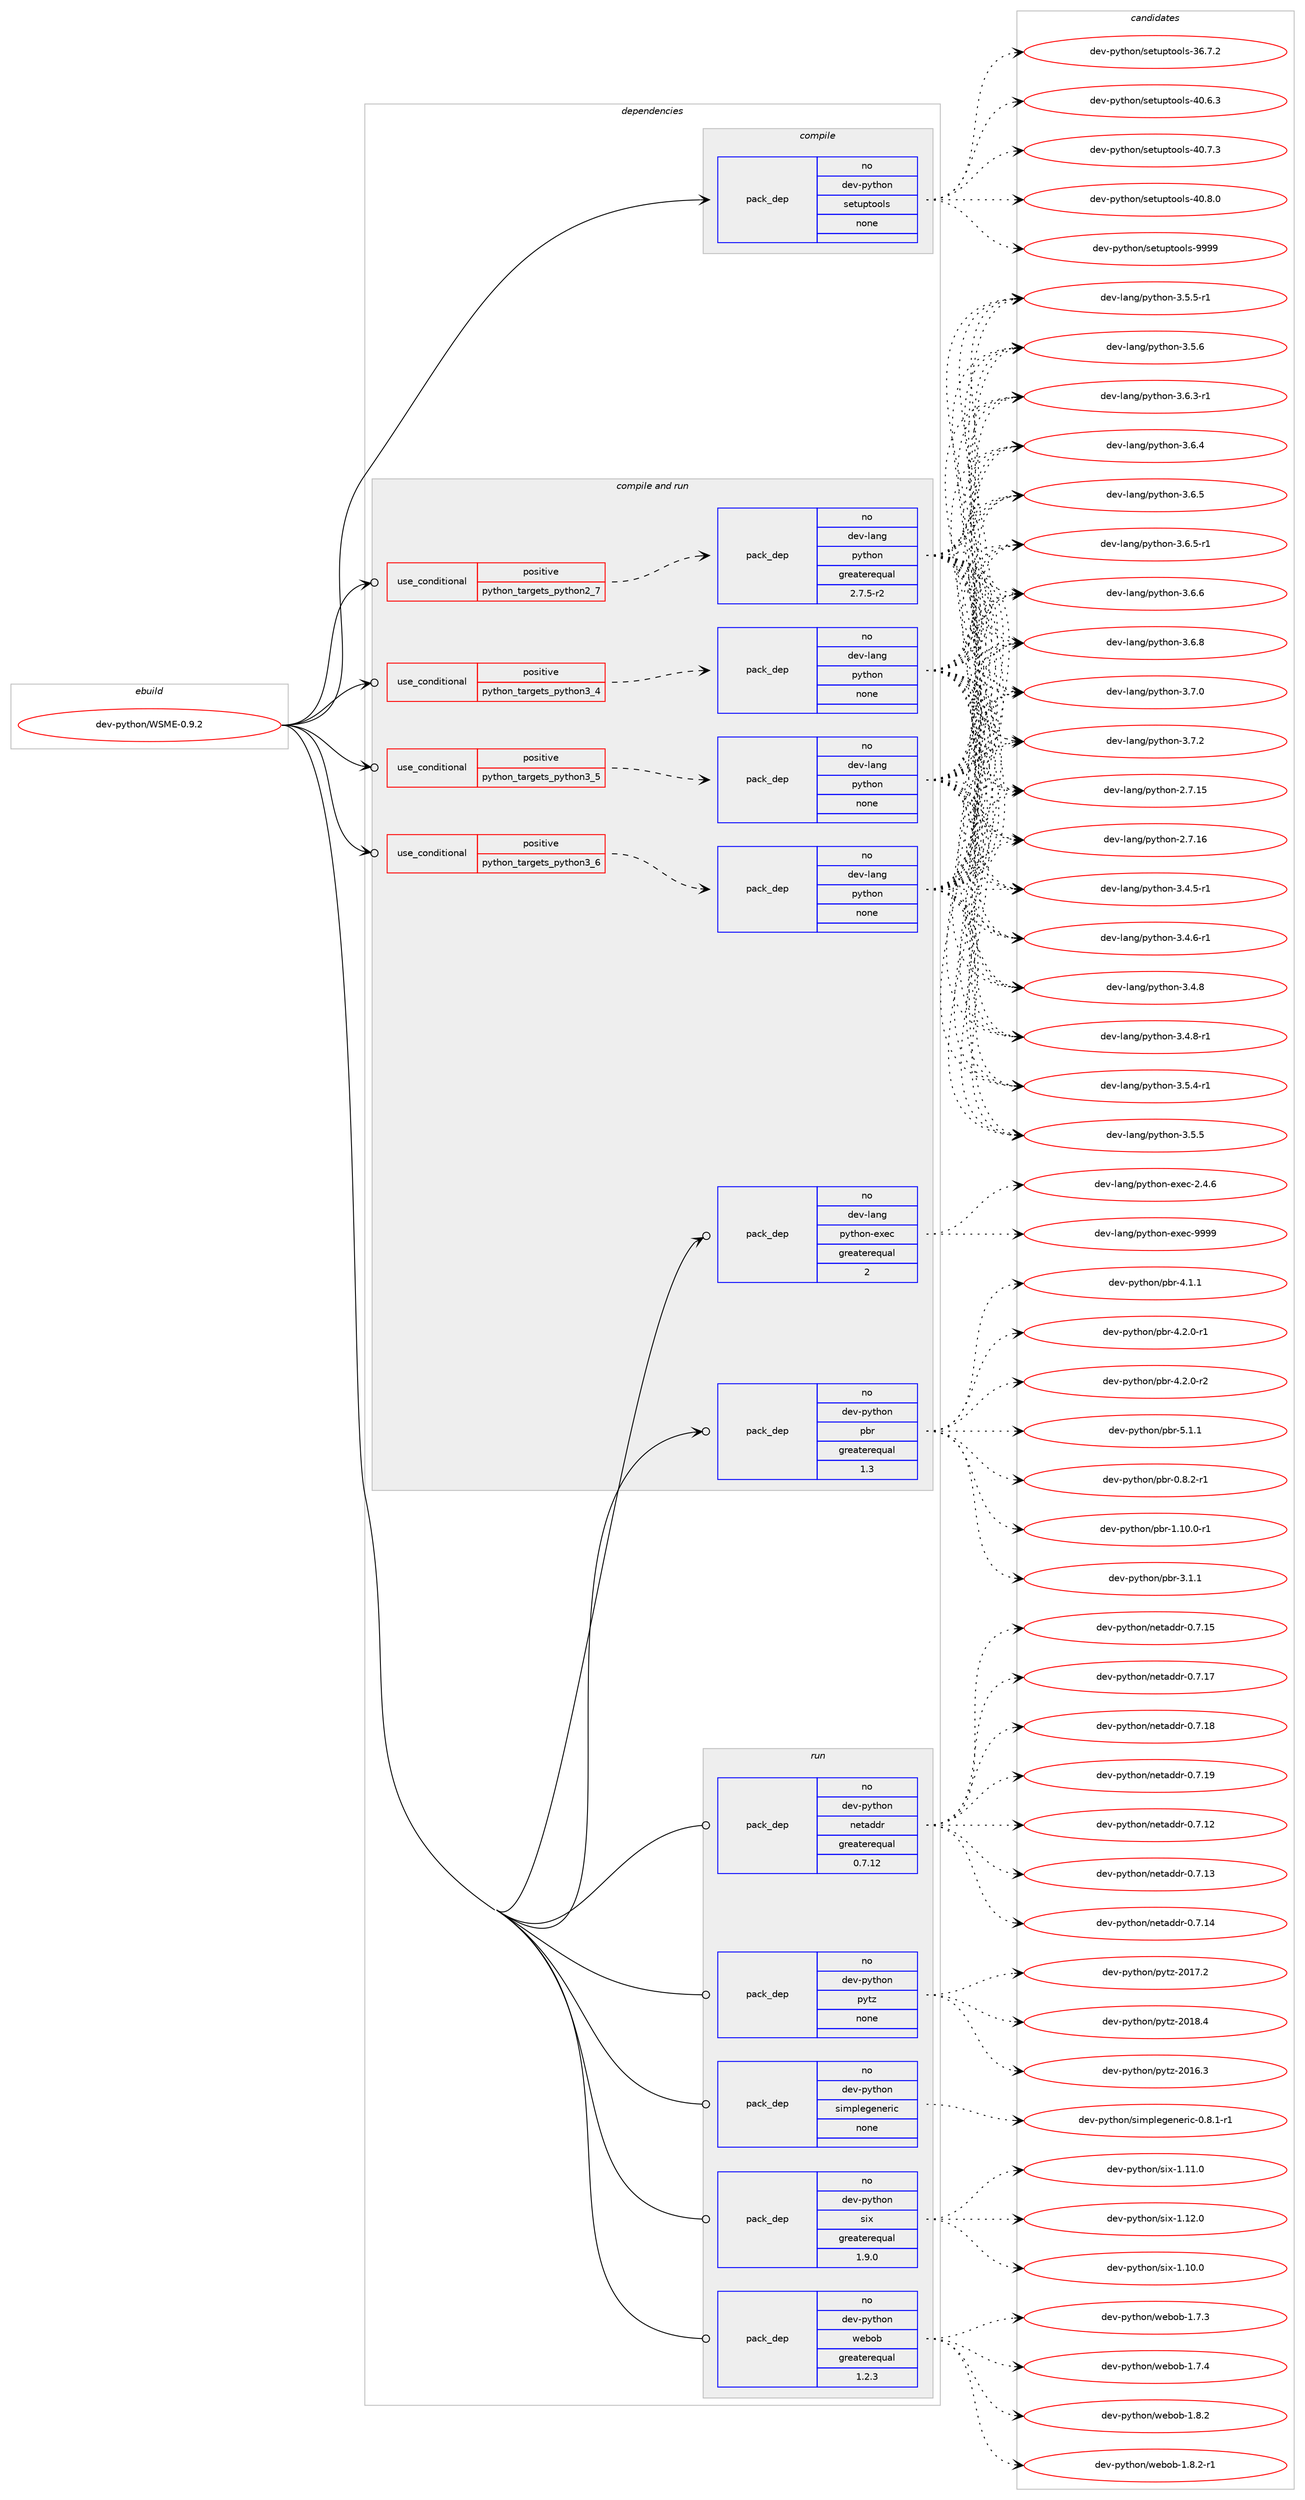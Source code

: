 digraph prolog {

# *************
# Graph options
# *************

newrank=true;
concentrate=true;
compound=true;
graph [rankdir=LR,fontname=Helvetica,fontsize=10,ranksep=1.5];#, ranksep=2.5, nodesep=0.2];
edge  [arrowhead=vee];
node  [fontname=Helvetica,fontsize=10];

# **********
# The ebuild
# **********

subgraph cluster_leftcol {
color=gray;
rank=same;
label=<<i>ebuild</i>>;
id [label="dev-python/WSME-0.9.2", color=red, width=4, href="../dev-python/WSME-0.9.2.svg"];
}

# ****************
# The dependencies
# ****************

subgraph cluster_midcol {
color=gray;
label=<<i>dependencies</i>>;
subgraph cluster_compile {
fillcolor="#eeeeee";
style=filled;
label=<<i>compile</i>>;
subgraph pack1003779 {
dependency1397570 [label=<<TABLE BORDER="0" CELLBORDER="1" CELLSPACING="0" CELLPADDING="4" WIDTH="220"><TR><TD ROWSPAN="6" CELLPADDING="30">pack_dep</TD></TR><TR><TD WIDTH="110">no</TD></TR><TR><TD>dev-python</TD></TR><TR><TD>setuptools</TD></TR><TR><TD>none</TD></TR><TR><TD></TD></TR></TABLE>>, shape=none, color=blue];
}
id:e -> dependency1397570:w [weight=20,style="solid",arrowhead="vee"];
}
subgraph cluster_compileandrun {
fillcolor="#eeeeee";
style=filled;
label=<<i>compile and run</i>>;
subgraph cond370566 {
dependency1397571 [label=<<TABLE BORDER="0" CELLBORDER="1" CELLSPACING="0" CELLPADDING="4"><TR><TD ROWSPAN="3" CELLPADDING="10">use_conditional</TD></TR><TR><TD>positive</TD></TR><TR><TD>python_targets_python2_7</TD></TR></TABLE>>, shape=none, color=red];
subgraph pack1003780 {
dependency1397572 [label=<<TABLE BORDER="0" CELLBORDER="1" CELLSPACING="0" CELLPADDING="4" WIDTH="220"><TR><TD ROWSPAN="6" CELLPADDING="30">pack_dep</TD></TR><TR><TD WIDTH="110">no</TD></TR><TR><TD>dev-lang</TD></TR><TR><TD>python</TD></TR><TR><TD>greaterequal</TD></TR><TR><TD>2.7.5-r2</TD></TR></TABLE>>, shape=none, color=blue];
}
dependency1397571:e -> dependency1397572:w [weight=20,style="dashed",arrowhead="vee"];
}
id:e -> dependency1397571:w [weight=20,style="solid",arrowhead="odotvee"];
subgraph cond370567 {
dependency1397573 [label=<<TABLE BORDER="0" CELLBORDER="1" CELLSPACING="0" CELLPADDING="4"><TR><TD ROWSPAN="3" CELLPADDING="10">use_conditional</TD></TR><TR><TD>positive</TD></TR><TR><TD>python_targets_python3_4</TD></TR></TABLE>>, shape=none, color=red];
subgraph pack1003781 {
dependency1397574 [label=<<TABLE BORDER="0" CELLBORDER="1" CELLSPACING="0" CELLPADDING="4" WIDTH="220"><TR><TD ROWSPAN="6" CELLPADDING="30">pack_dep</TD></TR><TR><TD WIDTH="110">no</TD></TR><TR><TD>dev-lang</TD></TR><TR><TD>python</TD></TR><TR><TD>none</TD></TR><TR><TD></TD></TR></TABLE>>, shape=none, color=blue];
}
dependency1397573:e -> dependency1397574:w [weight=20,style="dashed",arrowhead="vee"];
}
id:e -> dependency1397573:w [weight=20,style="solid",arrowhead="odotvee"];
subgraph cond370568 {
dependency1397575 [label=<<TABLE BORDER="0" CELLBORDER="1" CELLSPACING="0" CELLPADDING="4"><TR><TD ROWSPAN="3" CELLPADDING="10">use_conditional</TD></TR><TR><TD>positive</TD></TR><TR><TD>python_targets_python3_5</TD></TR></TABLE>>, shape=none, color=red];
subgraph pack1003782 {
dependency1397576 [label=<<TABLE BORDER="0" CELLBORDER="1" CELLSPACING="0" CELLPADDING="4" WIDTH="220"><TR><TD ROWSPAN="6" CELLPADDING="30">pack_dep</TD></TR><TR><TD WIDTH="110">no</TD></TR><TR><TD>dev-lang</TD></TR><TR><TD>python</TD></TR><TR><TD>none</TD></TR><TR><TD></TD></TR></TABLE>>, shape=none, color=blue];
}
dependency1397575:e -> dependency1397576:w [weight=20,style="dashed",arrowhead="vee"];
}
id:e -> dependency1397575:w [weight=20,style="solid",arrowhead="odotvee"];
subgraph cond370569 {
dependency1397577 [label=<<TABLE BORDER="0" CELLBORDER="1" CELLSPACING="0" CELLPADDING="4"><TR><TD ROWSPAN="3" CELLPADDING="10">use_conditional</TD></TR><TR><TD>positive</TD></TR><TR><TD>python_targets_python3_6</TD></TR></TABLE>>, shape=none, color=red];
subgraph pack1003783 {
dependency1397578 [label=<<TABLE BORDER="0" CELLBORDER="1" CELLSPACING="0" CELLPADDING="4" WIDTH="220"><TR><TD ROWSPAN="6" CELLPADDING="30">pack_dep</TD></TR><TR><TD WIDTH="110">no</TD></TR><TR><TD>dev-lang</TD></TR><TR><TD>python</TD></TR><TR><TD>none</TD></TR><TR><TD></TD></TR></TABLE>>, shape=none, color=blue];
}
dependency1397577:e -> dependency1397578:w [weight=20,style="dashed",arrowhead="vee"];
}
id:e -> dependency1397577:w [weight=20,style="solid",arrowhead="odotvee"];
subgraph pack1003784 {
dependency1397579 [label=<<TABLE BORDER="0" CELLBORDER="1" CELLSPACING="0" CELLPADDING="4" WIDTH="220"><TR><TD ROWSPAN="6" CELLPADDING="30">pack_dep</TD></TR><TR><TD WIDTH="110">no</TD></TR><TR><TD>dev-lang</TD></TR><TR><TD>python-exec</TD></TR><TR><TD>greaterequal</TD></TR><TR><TD>2</TD></TR></TABLE>>, shape=none, color=blue];
}
id:e -> dependency1397579:w [weight=20,style="solid",arrowhead="odotvee"];
subgraph pack1003785 {
dependency1397580 [label=<<TABLE BORDER="0" CELLBORDER="1" CELLSPACING="0" CELLPADDING="4" WIDTH="220"><TR><TD ROWSPAN="6" CELLPADDING="30">pack_dep</TD></TR><TR><TD WIDTH="110">no</TD></TR><TR><TD>dev-python</TD></TR><TR><TD>pbr</TD></TR><TR><TD>greaterequal</TD></TR><TR><TD>1.3</TD></TR></TABLE>>, shape=none, color=blue];
}
id:e -> dependency1397580:w [weight=20,style="solid",arrowhead="odotvee"];
}
subgraph cluster_run {
fillcolor="#eeeeee";
style=filled;
label=<<i>run</i>>;
subgraph pack1003786 {
dependency1397581 [label=<<TABLE BORDER="0" CELLBORDER="1" CELLSPACING="0" CELLPADDING="4" WIDTH="220"><TR><TD ROWSPAN="6" CELLPADDING="30">pack_dep</TD></TR><TR><TD WIDTH="110">no</TD></TR><TR><TD>dev-python</TD></TR><TR><TD>netaddr</TD></TR><TR><TD>greaterequal</TD></TR><TR><TD>0.7.12</TD></TR></TABLE>>, shape=none, color=blue];
}
id:e -> dependency1397581:w [weight=20,style="solid",arrowhead="odot"];
subgraph pack1003787 {
dependency1397582 [label=<<TABLE BORDER="0" CELLBORDER="1" CELLSPACING="0" CELLPADDING="4" WIDTH="220"><TR><TD ROWSPAN="6" CELLPADDING="30">pack_dep</TD></TR><TR><TD WIDTH="110">no</TD></TR><TR><TD>dev-python</TD></TR><TR><TD>pytz</TD></TR><TR><TD>none</TD></TR><TR><TD></TD></TR></TABLE>>, shape=none, color=blue];
}
id:e -> dependency1397582:w [weight=20,style="solid",arrowhead="odot"];
subgraph pack1003788 {
dependency1397583 [label=<<TABLE BORDER="0" CELLBORDER="1" CELLSPACING="0" CELLPADDING="4" WIDTH="220"><TR><TD ROWSPAN="6" CELLPADDING="30">pack_dep</TD></TR><TR><TD WIDTH="110">no</TD></TR><TR><TD>dev-python</TD></TR><TR><TD>simplegeneric</TD></TR><TR><TD>none</TD></TR><TR><TD></TD></TR></TABLE>>, shape=none, color=blue];
}
id:e -> dependency1397583:w [weight=20,style="solid",arrowhead="odot"];
subgraph pack1003789 {
dependency1397584 [label=<<TABLE BORDER="0" CELLBORDER="1" CELLSPACING="0" CELLPADDING="4" WIDTH="220"><TR><TD ROWSPAN="6" CELLPADDING="30">pack_dep</TD></TR><TR><TD WIDTH="110">no</TD></TR><TR><TD>dev-python</TD></TR><TR><TD>six</TD></TR><TR><TD>greaterequal</TD></TR><TR><TD>1.9.0</TD></TR></TABLE>>, shape=none, color=blue];
}
id:e -> dependency1397584:w [weight=20,style="solid",arrowhead="odot"];
subgraph pack1003790 {
dependency1397585 [label=<<TABLE BORDER="0" CELLBORDER="1" CELLSPACING="0" CELLPADDING="4" WIDTH="220"><TR><TD ROWSPAN="6" CELLPADDING="30">pack_dep</TD></TR><TR><TD WIDTH="110">no</TD></TR><TR><TD>dev-python</TD></TR><TR><TD>webob</TD></TR><TR><TD>greaterequal</TD></TR><TR><TD>1.2.3</TD></TR></TABLE>>, shape=none, color=blue];
}
id:e -> dependency1397585:w [weight=20,style="solid",arrowhead="odot"];
}
}

# **************
# The candidates
# **************

subgraph cluster_choices {
rank=same;
color=gray;
label=<<i>candidates</i>>;

subgraph choice1003779 {
color=black;
nodesep=1;
choice100101118451121211161041111104711510111611711211611111110811545515446554650 [label="dev-python/setuptools-36.7.2", color=red, width=4,href="../dev-python/setuptools-36.7.2.svg"];
choice100101118451121211161041111104711510111611711211611111110811545524846544651 [label="dev-python/setuptools-40.6.3", color=red, width=4,href="../dev-python/setuptools-40.6.3.svg"];
choice100101118451121211161041111104711510111611711211611111110811545524846554651 [label="dev-python/setuptools-40.7.3", color=red, width=4,href="../dev-python/setuptools-40.7.3.svg"];
choice100101118451121211161041111104711510111611711211611111110811545524846564648 [label="dev-python/setuptools-40.8.0", color=red, width=4,href="../dev-python/setuptools-40.8.0.svg"];
choice10010111845112121116104111110471151011161171121161111111081154557575757 [label="dev-python/setuptools-9999", color=red, width=4,href="../dev-python/setuptools-9999.svg"];
dependency1397570:e -> choice100101118451121211161041111104711510111611711211611111110811545515446554650:w [style=dotted,weight="100"];
dependency1397570:e -> choice100101118451121211161041111104711510111611711211611111110811545524846544651:w [style=dotted,weight="100"];
dependency1397570:e -> choice100101118451121211161041111104711510111611711211611111110811545524846554651:w [style=dotted,weight="100"];
dependency1397570:e -> choice100101118451121211161041111104711510111611711211611111110811545524846564648:w [style=dotted,weight="100"];
dependency1397570:e -> choice10010111845112121116104111110471151011161171121161111111081154557575757:w [style=dotted,weight="100"];
}
subgraph choice1003780 {
color=black;
nodesep=1;
choice10010111845108971101034711212111610411111045504655464953 [label="dev-lang/python-2.7.15", color=red, width=4,href="../dev-lang/python-2.7.15.svg"];
choice10010111845108971101034711212111610411111045504655464954 [label="dev-lang/python-2.7.16", color=red, width=4,href="../dev-lang/python-2.7.16.svg"];
choice1001011184510897110103471121211161041111104551465246534511449 [label="dev-lang/python-3.4.5-r1", color=red, width=4,href="../dev-lang/python-3.4.5-r1.svg"];
choice1001011184510897110103471121211161041111104551465246544511449 [label="dev-lang/python-3.4.6-r1", color=red, width=4,href="../dev-lang/python-3.4.6-r1.svg"];
choice100101118451089711010347112121116104111110455146524656 [label="dev-lang/python-3.4.8", color=red, width=4,href="../dev-lang/python-3.4.8.svg"];
choice1001011184510897110103471121211161041111104551465246564511449 [label="dev-lang/python-3.4.8-r1", color=red, width=4,href="../dev-lang/python-3.4.8-r1.svg"];
choice1001011184510897110103471121211161041111104551465346524511449 [label="dev-lang/python-3.5.4-r1", color=red, width=4,href="../dev-lang/python-3.5.4-r1.svg"];
choice100101118451089711010347112121116104111110455146534653 [label="dev-lang/python-3.5.5", color=red, width=4,href="../dev-lang/python-3.5.5.svg"];
choice1001011184510897110103471121211161041111104551465346534511449 [label="dev-lang/python-3.5.5-r1", color=red, width=4,href="../dev-lang/python-3.5.5-r1.svg"];
choice100101118451089711010347112121116104111110455146534654 [label="dev-lang/python-3.5.6", color=red, width=4,href="../dev-lang/python-3.5.6.svg"];
choice1001011184510897110103471121211161041111104551465446514511449 [label="dev-lang/python-3.6.3-r1", color=red, width=4,href="../dev-lang/python-3.6.3-r1.svg"];
choice100101118451089711010347112121116104111110455146544652 [label="dev-lang/python-3.6.4", color=red, width=4,href="../dev-lang/python-3.6.4.svg"];
choice100101118451089711010347112121116104111110455146544653 [label="dev-lang/python-3.6.5", color=red, width=4,href="../dev-lang/python-3.6.5.svg"];
choice1001011184510897110103471121211161041111104551465446534511449 [label="dev-lang/python-3.6.5-r1", color=red, width=4,href="../dev-lang/python-3.6.5-r1.svg"];
choice100101118451089711010347112121116104111110455146544654 [label="dev-lang/python-3.6.6", color=red, width=4,href="../dev-lang/python-3.6.6.svg"];
choice100101118451089711010347112121116104111110455146544656 [label="dev-lang/python-3.6.8", color=red, width=4,href="../dev-lang/python-3.6.8.svg"];
choice100101118451089711010347112121116104111110455146554648 [label="dev-lang/python-3.7.0", color=red, width=4,href="../dev-lang/python-3.7.0.svg"];
choice100101118451089711010347112121116104111110455146554650 [label="dev-lang/python-3.7.2", color=red, width=4,href="../dev-lang/python-3.7.2.svg"];
dependency1397572:e -> choice10010111845108971101034711212111610411111045504655464953:w [style=dotted,weight="100"];
dependency1397572:e -> choice10010111845108971101034711212111610411111045504655464954:w [style=dotted,weight="100"];
dependency1397572:e -> choice1001011184510897110103471121211161041111104551465246534511449:w [style=dotted,weight="100"];
dependency1397572:e -> choice1001011184510897110103471121211161041111104551465246544511449:w [style=dotted,weight="100"];
dependency1397572:e -> choice100101118451089711010347112121116104111110455146524656:w [style=dotted,weight="100"];
dependency1397572:e -> choice1001011184510897110103471121211161041111104551465246564511449:w [style=dotted,weight="100"];
dependency1397572:e -> choice1001011184510897110103471121211161041111104551465346524511449:w [style=dotted,weight="100"];
dependency1397572:e -> choice100101118451089711010347112121116104111110455146534653:w [style=dotted,weight="100"];
dependency1397572:e -> choice1001011184510897110103471121211161041111104551465346534511449:w [style=dotted,weight="100"];
dependency1397572:e -> choice100101118451089711010347112121116104111110455146534654:w [style=dotted,weight="100"];
dependency1397572:e -> choice1001011184510897110103471121211161041111104551465446514511449:w [style=dotted,weight="100"];
dependency1397572:e -> choice100101118451089711010347112121116104111110455146544652:w [style=dotted,weight="100"];
dependency1397572:e -> choice100101118451089711010347112121116104111110455146544653:w [style=dotted,weight="100"];
dependency1397572:e -> choice1001011184510897110103471121211161041111104551465446534511449:w [style=dotted,weight="100"];
dependency1397572:e -> choice100101118451089711010347112121116104111110455146544654:w [style=dotted,weight="100"];
dependency1397572:e -> choice100101118451089711010347112121116104111110455146544656:w [style=dotted,weight="100"];
dependency1397572:e -> choice100101118451089711010347112121116104111110455146554648:w [style=dotted,weight="100"];
dependency1397572:e -> choice100101118451089711010347112121116104111110455146554650:w [style=dotted,weight="100"];
}
subgraph choice1003781 {
color=black;
nodesep=1;
choice10010111845108971101034711212111610411111045504655464953 [label="dev-lang/python-2.7.15", color=red, width=4,href="../dev-lang/python-2.7.15.svg"];
choice10010111845108971101034711212111610411111045504655464954 [label="dev-lang/python-2.7.16", color=red, width=4,href="../dev-lang/python-2.7.16.svg"];
choice1001011184510897110103471121211161041111104551465246534511449 [label="dev-lang/python-3.4.5-r1", color=red, width=4,href="../dev-lang/python-3.4.5-r1.svg"];
choice1001011184510897110103471121211161041111104551465246544511449 [label="dev-lang/python-3.4.6-r1", color=red, width=4,href="../dev-lang/python-3.4.6-r1.svg"];
choice100101118451089711010347112121116104111110455146524656 [label="dev-lang/python-3.4.8", color=red, width=4,href="../dev-lang/python-3.4.8.svg"];
choice1001011184510897110103471121211161041111104551465246564511449 [label="dev-lang/python-3.4.8-r1", color=red, width=4,href="../dev-lang/python-3.4.8-r1.svg"];
choice1001011184510897110103471121211161041111104551465346524511449 [label="dev-lang/python-3.5.4-r1", color=red, width=4,href="../dev-lang/python-3.5.4-r1.svg"];
choice100101118451089711010347112121116104111110455146534653 [label="dev-lang/python-3.5.5", color=red, width=4,href="../dev-lang/python-3.5.5.svg"];
choice1001011184510897110103471121211161041111104551465346534511449 [label="dev-lang/python-3.5.5-r1", color=red, width=4,href="../dev-lang/python-3.5.5-r1.svg"];
choice100101118451089711010347112121116104111110455146534654 [label="dev-lang/python-3.5.6", color=red, width=4,href="../dev-lang/python-3.5.6.svg"];
choice1001011184510897110103471121211161041111104551465446514511449 [label="dev-lang/python-3.6.3-r1", color=red, width=4,href="../dev-lang/python-3.6.3-r1.svg"];
choice100101118451089711010347112121116104111110455146544652 [label="dev-lang/python-3.6.4", color=red, width=4,href="../dev-lang/python-3.6.4.svg"];
choice100101118451089711010347112121116104111110455146544653 [label="dev-lang/python-3.6.5", color=red, width=4,href="../dev-lang/python-3.6.5.svg"];
choice1001011184510897110103471121211161041111104551465446534511449 [label="dev-lang/python-3.6.5-r1", color=red, width=4,href="../dev-lang/python-3.6.5-r1.svg"];
choice100101118451089711010347112121116104111110455146544654 [label="dev-lang/python-3.6.6", color=red, width=4,href="../dev-lang/python-3.6.6.svg"];
choice100101118451089711010347112121116104111110455146544656 [label="dev-lang/python-3.6.8", color=red, width=4,href="../dev-lang/python-3.6.8.svg"];
choice100101118451089711010347112121116104111110455146554648 [label="dev-lang/python-3.7.0", color=red, width=4,href="../dev-lang/python-3.7.0.svg"];
choice100101118451089711010347112121116104111110455146554650 [label="dev-lang/python-3.7.2", color=red, width=4,href="../dev-lang/python-3.7.2.svg"];
dependency1397574:e -> choice10010111845108971101034711212111610411111045504655464953:w [style=dotted,weight="100"];
dependency1397574:e -> choice10010111845108971101034711212111610411111045504655464954:w [style=dotted,weight="100"];
dependency1397574:e -> choice1001011184510897110103471121211161041111104551465246534511449:w [style=dotted,weight="100"];
dependency1397574:e -> choice1001011184510897110103471121211161041111104551465246544511449:w [style=dotted,weight="100"];
dependency1397574:e -> choice100101118451089711010347112121116104111110455146524656:w [style=dotted,weight="100"];
dependency1397574:e -> choice1001011184510897110103471121211161041111104551465246564511449:w [style=dotted,weight="100"];
dependency1397574:e -> choice1001011184510897110103471121211161041111104551465346524511449:w [style=dotted,weight="100"];
dependency1397574:e -> choice100101118451089711010347112121116104111110455146534653:w [style=dotted,weight="100"];
dependency1397574:e -> choice1001011184510897110103471121211161041111104551465346534511449:w [style=dotted,weight="100"];
dependency1397574:e -> choice100101118451089711010347112121116104111110455146534654:w [style=dotted,weight="100"];
dependency1397574:e -> choice1001011184510897110103471121211161041111104551465446514511449:w [style=dotted,weight="100"];
dependency1397574:e -> choice100101118451089711010347112121116104111110455146544652:w [style=dotted,weight="100"];
dependency1397574:e -> choice100101118451089711010347112121116104111110455146544653:w [style=dotted,weight="100"];
dependency1397574:e -> choice1001011184510897110103471121211161041111104551465446534511449:w [style=dotted,weight="100"];
dependency1397574:e -> choice100101118451089711010347112121116104111110455146544654:w [style=dotted,weight="100"];
dependency1397574:e -> choice100101118451089711010347112121116104111110455146544656:w [style=dotted,weight="100"];
dependency1397574:e -> choice100101118451089711010347112121116104111110455146554648:w [style=dotted,weight="100"];
dependency1397574:e -> choice100101118451089711010347112121116104111110455146554650:w [style=dotted,weight="100"];
}
subgraph choice1003782 {
color=black;
nodesep=1;
choice10010111845108971101034711212111610411111045504655464953 [label="dev-lang/python-2.7.15", color=red, width=4,href="../dev-lang/python-2.7.15.svg"];
choice10010111845108971101034711212111610411111045504655464954 [label="dev-lang/python-2.7.16", color=red, width=4,href="../dev-lang/python-2.7.16.svg"];
choice1001011184510897110103471121211161041111104551465246534511449 [label="dev-lang/python-3.4.5-r1", color=red, width=4,href="../dev-lang/python-3.4.5-r1.svg"];
choice1001011184510897110103471121211161041111104551465246544511449 [label="dev-lang/python-3.4.6-r1", color=red, width=4,href="../dev-lang/python-3.4.6-r1.svg"];
choice100101118451089711010347112121116104111110455146524656 [label="dev-lang/python-3.4.8", color=red, width=4,href="../dev-lang/python-3.4.8.svg"];
choice1001011184510897110103471121211161041111104551465246564511449 [label="dev-lang/python-3.4.8-r1", color=red, width=4,href="../dev-lang/python-3.4.8-r1.svg"];
choice1001011184510897110103471121211161041111104551465346524511449 [label="dev-lang/python-3.5.4-r1", color=red, width=4,href="../dev-lang/python-3.5.4-r1.svg"];
choice100101118451089711010347112121116104111110455146534653 [label="dev-lang/python-3.5.5", color=red, width=4,href="../dev-lang/python-3.5.5.svg"];
choice1001011184510897110103471121211161041111104551465346534511449 [label="dev-lang/python-3.5.5-r1", color=red, width=4,href="../dev-lang/python-3.5.5-r1.svg"];
choice100101118451089711010347112121116104111110455146534654 [label="dev-lang/python-3.5.6", color=red, width=4,href="../dev-lang/python-3.5.6.svg"];
choice1001011184510897110103471121211161041111104551465446514511449 [label="dev-lang/python-3.6.3-r1", color=red, width=4,href="../dev-lang/python-3.6.3-r1.svg"];
choice100101118451089711010347112121116104111110455146544652 [label="dev-lang/python-3.6.4", color=red, width=4,href="../dev-lang/python-3.6.4.svg"];
choice100101118451089711010347112121116104111110455146544653 [label="dev-lang/python-3.6.5", color=red, width=4,href="../dev-lang/python-3.6.5.svg"];
choice1001011184510897110103471121211161041111104551465446534511449 [label="dev-lang/python-3.6.5-r1", color=red, width=4,href="../dev-lang/python-3.6.5-r1.svg"];
choice100101118451089711010347112121116104111110455146544654 [label="dev-lang/python-3.6.6", color=red, width=4,href="../dev-lang/python-3.6.6.svg"];
choice100101118451089711010347112121116104111110455146544656 [label="dev-lang/python-3.6.8", color=red, width=4,href="../dev-lang/python-3.6.8.svg"];
choice100101118451089711010347112121116104111110455146554648 [label="dev-lang/python-3.7.0", color=red, width=4,href="../dev-lang/python-3.7.0.svg"];
choice100101118451089711010347112121116104111110455146554650 [label="dev-lang/python-3.7.2", color=red, width=4,href="../dev-lang/python-3.7.2.svg"];
dependency1397576:e -> choice10010111845108971101034711212111610411111045504655464953:w [style=dotted,weight="100"];
dependency1397576:e -> choice10010111845108971101034711212111610411111045504655464954:w [style=dotted,weight="100"];
dependency1397576:e -> choice1001011184510897110103471121211161041111104551465246534511449:w [style=dotted,weight="100"];
dependency1397576:e -> choice1001011184510897110103471121211161041111104551465246544511449:w [style=dotted,weight="100"];
dependency1397576:e -> choice100101118451089711010347112121116104111110455146524656:w [style=dotted,weight="100"];
dependency1397576:e -> choice1001011184510897110103471121211161041111104551465246564511449:w [style=dotted,weight="100"];
dependency1397576:e -> choice1001011184510897110103471121211161041111104551465346524511449:w [style=dotted,weight="100"];
dependency1397576:e -> choice100101118451089711010347112121116104111110455146534653:w [style=dotted,weight="100"];
dependency1397576:e -> choice1001011184510897110103471121211161041111104551465346534511449:w [style=dotted,weight="100"];
dependency1397576:e -> choice100101118451089711010347112121116104111110455146534654:w [style=dotted,weight="100"];
dependency1397576:e -> choice1001011184510897110103471121211161041111104551465446514511449:w [style=dotted,weight="100"];
dependency1397576:e -> choice100101118451089711010347112121116104111110455146544652:w [style=dotted,weight="100"];
dependency1397576:e -> choice100101118451089711010347112121116104111110455146544653:w [style=dotted,weight="100"];
dependency1397576:e -> choice1001011184510897110103471121211161041111104551465446534511449:w [style=dotted,weight="100"];
dependency1397576:e -> choice100101118451089711010347112121116104111110455146544654:w [style=dotted,weight="100"];
dependency1397576:e -> choice100101118451089711010347112121116104111110455146544656:w [style=dotted,weight="100"];
dependency1397576:e -> choice100101118451089711010347112121116104111110455146554648:w [style=dotted,weight="100"];
dependency1397576:e -> choice100101118451089711010347112121116104111110455146554650:w [style=dotted,weight="100"];
}
subgraph choice1003783 {
color=black;
nodesep=1;
choice10010111845108971101034711212111610411111045504655464953 [label="dev-lang/python-2.7.15", color=red, width=4,href="../dev-lang/python-2.7.15.svg"];
choice10010111845108971101034711212111610411111045504655464954 [label="dev-lang/python-2.7.16", color=red, width=4,href="../dev-lang/python-2.7.16.svg"];
choice1001011184510897110103471121211161041111104551465246534511449 [label="dev-lang/python-3.4.5-r1", color=red, width=4,href="../dev-lang/python-3.4.5-r1.svg"];
choice1001011184510897110103471121211161041111104551465246544511449 [label="dev-lang/python-3.4.6-r1", color=red, width=4,href="../dev-lang/python-3.4.6-r1.svg"];
choice100101118451089711010347112121116104111110455146524656 [label="dev-lang/python-3.4.8", color=red, width=4,href="../dev-lang/python-3.4.8.svg"];
choice1001011184510897110103471121211161041111104551465246564511449 [label="dev-lang/python-3.4.8-r1", color=red, width=4,href="../dev-lang/python-3.4.8-r1.svg"];
choice1001011184510897110103471121211161041111104551465346524511449 [label="dev-lang/python-3.5.4-r1", color=red, width=4,href="../dev-lang/python-3.5.4-r1.svg"];
choice100101118451089711010347112121116104111110455146534653 [label="dev-lang/python-3.5.5", color=red, width=4,href="../dev-lang/python-3.5.5.svg"];
choice1001011184510897110103471121211161041111104551465346534511449 [label="dev-lang/python-3.5.5-r1", color=red, width=4,href="../dev-lang/python-3.5.5-r1.svg"];
choice100101118451089711010347112121116104111110455146534654 [label="dev-lang/python-3.5.6", color=red, width=4,href="../dev-lang/python-3.5.6.svg"];
choice1001011184510897110103471121211161041111104551465446514511449 [label="dev-lang/python-3.6.3-r1", color=red, width=4,href="../dev-lang/python-3.6.3-r1.svg"];
choice100101118451089711010347112121116104111110455146544652 [label="dev-lang/python-3.6.4", color=red, width=4,href="../dev-lang/python-3.6.4.svg"];
choice100101118451089711010347112121116104111110455146544653 [label="dev-lang/python-3.6.5", color=red, width=4,href="../dev-lang/python-3.6.5.svg"];
choice1001011184510897110103471121211161041111104551465446534511449 [label="dev-lang/python-3.6.5-r1", color=red, width=4,href="../dev-lang/python-3.6.5-r1.svg"];
choice100101118451089711010347112121116104111110455146544654 [label="dev-lang/python-3.6.6", color=red, width=4,href="../dev-lang/python-3.6.6.svg"];
choice100101118451089711010347112121116104111110455146544656 [label="dev-lang/python-3.6.8", color=red, width=4,href="../dev-lang/python-3.6.8.svg"];
choice100101118451089711010347112121116104111110455146554648 [label="dev-lang/python-3.7.0", color=red, width=4,href="../dev-lang/python-3.7.0.svg"];
choice100101118451089711010347112121116104111110455146554650 [label="dev-lang/python-3.7.2", color=red, width=4,href="../dev-lang/python-3.7.2.svg"];
dependency1397578:e -> choice10010111845108971101034711212111610411111045504655464953:w [style=dotted,weight="100"];
dependency1397578:e -> choice10010111845108971101034711212111610411111045504655464954:w [style=dotted,weight="100"];
dependency1397578:e -> choice1001011184510897110103471121211161041111104551465246534511449:w [style=dotted,weight="100"];
dependency1397578:e -> choice1001011184510897110103471121211161041111104551465246544511449:w [style=dotted,weight="100"];
dependency1397578:e -> choice100101118451089711010347112121116104111110455146524656:w [style=dotted,weight="100"];
dependency1397578:e -> choice1001011184510897110103471121211161041111104551465246564511449:w [style=dotted,weight="100"];
dependency1397578:e -> choice1001011184510897110103471121211161041111104551465346524511449:w [style=dotted,weight="100"];
dependency1397578:e -> choice100101118451089711010347112121116104111110455146534653:w [style=dotted,weight="100"];
dependency1397578:e -> choice1001011184510897110103471121211161041111104551465346534511449:w [style=dotted,weight="100"];
dependency1397578:e -> choice100101118451089711010347112121116104111110455146534654:w [style=dotted,weight="100"];
dependency1397578:e -> choice1001011184510897110103471121211161041111104551465446514511449:w [style=dotted,weight="100"];
dependency1397578:e -> choice100101118451089711010347112121116104111110455146544652:w [style=dotted,weight="100"];
dependency1397578:e -> choice100101118451089711010347112121116104111110455146544653:w [style=dotted,weight="100"];
dependency1397578:e -> choice1001011184510897110103471121211161041111104551465446534511449:w [style=dotted,weight="100"];
dependency1397578:e -> choice100101118451089711010347112121116104111110455146544654:w [style=dotted,weight="100"];
dependency1397578:e -> choice100101118451089711010347112121116104111110455146544656:w [style=dotted,weight="100"];
dependency1397578:e -> choice100101118451089711010347112121116104111110455146554648:w [style=dotted,weight="100"];
dependency1397578:e -> choice100101118451089711010347112121116104111110455146554650:w [style=dotted,weight="100"];
}
subgraph choice1003784 {
color=black;
nodesep=1;
choice1001011184510897110103471121211161041111104510112010199455046524654 [label="dev-lang/python-exec-2.4.6", color=red, width=4,href="../dev-lang/python-exec-2.4.6.svg"];
choice10010111845108971101034711212111610411111045101120101994557575757 [label="dev-lang/python-exec-9999", color=red, width=4,href="../dev-lang/python-exec-9999.svg"];
dependency1397579:e -> choice1001011184510897110103471121211161041111104510112010199455046524654:w [style=dotted,weight="100"];
dependency1397579:e -> choice10010111845108971101034711212111610411111045101120101994557575757:w [style=dotted,weight="100"];
}
subgraph choice1003785 {
color=black;
nodesep=1;
choice1001011184511212111610411111047112981144548465646504511449 [label="dev-python/pbr-0.8.2-r1", color=red, width=4,href="../dev-python/pbr-0.8.2-r1.svg"];
choice100101118451121211161041111104711298114454946494846484511449 [label="dev-python/pbr-1.10.0-r1", color=red, width=4,href="../dev-python/pbr-1.10.0-r1.svg"];
choice100101118451121211161041111104711298114455146494649 [label="dev-python/pbr-3.1.1", color=red, width=4,href="../dev-python/pbr-3.1.1.svg"];
choice100101118451121211161041111104711298114455246494649 [label="dev-python/pbr-4.1.1", color=red, width=4,href="../dev-python/pbr-4.1.1.svg"];
choice1001011184511212111610411111047112981144552465046484511449 [label="dev-python/pbr-4.2.0-r1", color=red, width=4,href="../dev-python/pbr-4.2.0-r1.svg"];
choice1001011184511212111610411111047112981144552465046484511450 [label="dev-python/pbr-4.2.0-r2", color=red, width=4,href="../dev-python/pbr-4.2.0-r2.svg"];
choice100101118451121211161041111104711298114455346494649 [label="dev-python/pbr-5.1.1", color=red, width=4,href="../dev-python/pbr-5.1.1.svg"];
dependency1397580:e -> choice1001011184511212111610411111047112981144548465646504511449:w [style=dotted,weight="100"];
dependency1397580:e -> choice100101118451121211161041111104711298114454946494846484511449:w [style=dotted,weight="100"];
dependency1397580:e -> choice100101118451121211161041111104711298114455146494649:w [style=dotted,weight="100"];
dependency1397580:e -> choice100101118451121211161041111104711298114455246494649:w [style=dotted,weight="100"];
dependency1397580:e -> choice1001011184511212111610411111047112981144552465046484511449:w [style=dotted,weight="100"];
dependency1397580:e -> choice1001011184511212111610411111047112981144552465046484511450:w [style=dotted,weight="100"];
dependency1397580:e -> choice100101118451121211161041111104711298114455346494649:w [style=dotted,weight="100"];
}
subgraph choice1003786 {
color=black;
nodesep=1;
choice10010111845112121116104111110471101011169710010011445484655464950 [label="dev-python/netaddr-0.7.12", color=red, width=4,href="../dev-python/netaddr-0.7.12.svg"];
choice10010111845112121116104111110471101011169710010011445484655464951 [label="dev-python/netaddr-0.7.13", color=red, width=4,href="../dev-python/netaddr-0.7.13.svg"];
choice10010111845112121116104111110471101011169710010011445484655464952 [label="dev-python/netaddr-0.7.14", color=red, width=4,href="../dev-python/netaddr-0.7.14.svg"];
choice10010111845112121116104111110471101011169710010011445484655464953 [label="dev-python/netaddr-0.7.15", color=red, width=4,href="../dev-python/netaddr-0.7.15.svg"];
choice10010111845112121116104111110471101011169710010011445484655464955 [label="dev-python/netaddr-0.7.17", color=red, width=4,href="../dev-python/netaddr-0.7.17.svg"];
choice10010111845112121116104111110471101011169710010011445484655464956 [label="dev-python/netaddr-0.7.18", color=red, width=4,href="../dev-python/netaddr-0.7.18.svg"];
choice10010111845112121116104111110471101011169710010011445484655464957 [label="dev-python/netaddr-0.7.19", color=red, width=4,href="../dev-python/netaddr-0.7.19.svg"];
dependency1397581:e -> choice10010111845112121116104111110471101011169710010011445484655464950:w [style=dotted,weight="100"];
dependency1397581:e -> choice10010111845112121116104111110471101011169710010011445484655464951:w [style=dotted,weight="100"];
dependency1397581:e -> choice10010111845112121116104111110471101011169710010011445484655464952:w [style=dotted,weight="100"];
dependency1397581:e -> choice10010111845112121116104111110471101011169710010011445484655464953:w [style=dotted,weight="100"];
dependency1397581:e -> choice10010111845112121116104111110471101011169710010011445484655464955:w [style=dotted,weight="100"];
dependency1397581:e -> choice10010111845112121116104111110471101011169710010011445484655464956:w [style=dotted,weight="100"];
dependency1397581:e -> choice10010111845112121116104111110471101011169710010011445484655464957:w [style=dotted,weight="100"];
}
subgraph choice1003787 {
color=black;
nodesep=1;
choice100101118451121211161041111104711212111612245504849544651 [label="dev-python/pytz-2016.3", color=red, width=4,href="../dev-python/pytz-2016.3.svg"];
choice100101118451121211161041111104711212111612245504849554650 [label="dev-python/pytz-2017.2", color=red, width=4,href="../dev-python/pytz-2017.2.svg"];
choice100101118451121211161041111104711212111612245504849564652 [label="dev-python/pytz-2018.4", color=red, width=4,href="../dev-python/pytz-2018.4.svg"];
dependency1397582:e -> choice100101118451121211161041111104711212111612245504849544651:w [style=dotted,weight="100"];
dependency1397582:e -> choice100101118451121211161041111104711212111612245504849554650:w [style=dotted,weight="100"];
dependency1397582:e -> choice100101118451121211161041111104711212111612245504849564652:w [style=dotted,weight="100"];
}
subgraph choice1003788 {
color=black;
nodesep=1;
choice1001011184511212111610411111047115105109112108101103101110101114105994548465646494511449 [label="dev-python/simplegeneric-0.8.1-r1", color=red, width=4,href="../dev-python/simplegeneric-0.8.1-r1.svg"];
dependency1397583:e -> choice1001011184511212111610411111047115105109112108101103101110101114105994548465646494511449:w [style=dotted,weight="100"];
}
subgraph choice1003789 {
color=black;
nodesep=1;
choice100101118451121211161041111104711510512045494649484648 [label="dev-python/six-1.10.0", color=red, width=4,href="../dev-python/six-1.10.0.svg"];
choice100101118451121211161041111104711510512045494649494648 [label="dev-python/six-1.11.0", color=red, width=4,href="../dev-python/six-1.11.0.svg"];
choice100101118451121211161041111104711510512045494649504648 [label="dev-python/six-1.12.0", color=red, width=4,href="../dev-python/six-1.12.0.svg"];
dependency1397584:e -> choice100101118451121211161041111104711510512045494649484648:w [style=dotted,weight="100"];
dependency1397584:e -> choice100101118451121211161041111104711510512045494649494648:w [style=dotted,weight="100"];
dependency1397584:e -> choice100101118451121211161041111104711510512045494649504648:w [style=dotted,weight="100"];
}
subgraph choice1003790 {
color=black;
nodesep=1;
choice10010111845112121116104111110471191019811198454946554651 [label="dev-python/webob-1.7.3", color=red, width=4,href="../dev-python/webob-1.7.3.svg"];
choice10010111845112121116104111110471191019811198454946554652 [label="dev-python/webob-1.7.4", color=red, width=4,href="../dev-python/webob-1.7.4.svg"];
choice10010111845112121116104111110471191019811198454946564650 [label="dev-python/webob-1.8.2", color=red, width=4,href="../dev-python/webob-1.8.2.svg"];
choice100101118451121211161041111104711910198111984549465646504511449 [label="dev-python/webob-1.8.2-r1", color=red, width=4,href="../dev-python/webob-1.8.2-r1.svg"];
dependency1397585:e -> choice10010111845112121116104111110471191019811198454946554651:w [style=dotted,weight="100"];
dependency1397585:e -> choice10010111845112121116104111110471191019811198454946554652:w [style=dotted,weight="100"];
dependency1397585:e -> choice10010111845112121116104111110471191019811198454946564650:w [style=dotted,weight="100"];
dependency1397585:e -> choice100101118451121211161041111104711910198111984549465646504511449:w [style=dotted,weight="100"];
}
}

}
